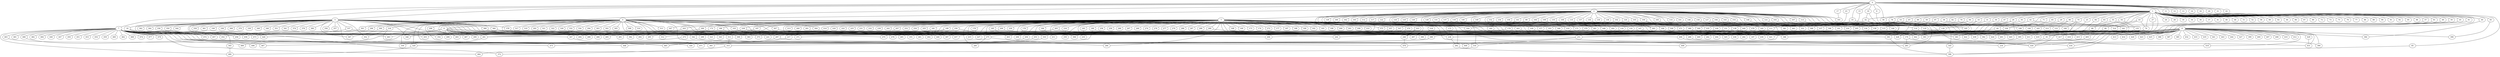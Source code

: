 
graph graphname {
    0 -- 1
0 -- 2
0 -- 3
0 -- 4
0 -- 5
0 -- 6
0 -- 7
0 -- 8
0 -- 9
0 -- 10
0 -- 11
0 -- 12
0 -- 13
0 -- 14
0 -- 15
0 -- 16
0 -- 17
0 -- 18
0 -- 19
0 -- 20
0 -- 21
0 -- 22
0 -- 23
0 -- 56
1 -- 24
1 -- 25
1 -- 26
1 -- 27
1 -- 28
1 -- 29
1 -- 30
1 -- 31
1 -- 32
1 -- 33
1 -- 34
1 -- 35
1 -- 36
1 -- 37
1 -- 38
1 -- 39
1 -- 40
1 -- 41
1 -- 42
1 -- 43
1 -- 44
1 -- 45
1 -- 46
1 -- 47
1 -- 48
1 -- 49
1 -- 50
1 -- 51
1 -- 52
1 -- 53
1 -- 54
1 -- 55
1 -- 56
1 -- 57
1 -- 58
1 -- 59
1 -- 60
1 -- 61
1 -- 62
1 -- 63
1 -- 64
1 -- 65
1 -- 66
1 -- 67
1 -- 68
1 -- 69
1 -- 70
1 -- 71
1 -- 72
1 -- 73
1 -- 74
1 -- 75
1 -- 76
1 -- 77
1 -- 78
1 -- 79
1 -- 80
1 -- 81
1 -- 82
1 -- 83
1 -- 84
1 -- 85
1 -- 86
1 -- 87
1 -- 88
1 -- 89
1 -- 90
1 -- 91
1 -- 92
1 -- 93
1 -- 94
1 -- 95
1 -- 96
1 -- 97
1 -- 98
2 -- 128
2 -- 130
2 -- 131
2 -- 132
2 -- 133
2 -- 134
2 -- 129
2 -- 136
2 -- 137
2 -- 138
2 -- 139
2 -- 140
2 -- 141
2 -- 142
2 -- 143
2 -- 144
2 -- 145
2 -- 146
2 -- 147
2 -- 148
2 -- 149
2 -- 150
2 -- 151
2 -- 152
2 -- 153
2 -- 154
2 -- 155
2 -- 156
2 -- 157
2 -- 158
2 -- 159
2 -- 160
2 -- 161
2 -- 162
2 -- 163
2 -- 164
2 -- 165
2 -- 166
2 -- 135
2 -- 99
2 -- 100
2 -- 101
2 -- 102
2 -- 103
2 -- 104
2 -- 105
2 -- 106
2 -- 107
2 -- 108
2 -- 109
2 -- 110
2 -- 111
2 -- 112
2 -- 113
2 -- 114
2 -- 115
2 -- 116
2 -- 117
2 -- 118
2 -- 119
2 -- 120
2 -- 121
2 -- 122
2 -- 123
2 -- 124
2 -- 125
2 -- 126
2 -- 127
2 -- 483
3 -- 167
3 -- 168
3 -- 169
3 -- 170
3 -- 171
3 -- 172
3 -- 173
3 -- 174
3 -- 175
3 -- 176
3 -- 177
3 -- 178
3 -- 179
3 -- 180
3 -- 181
3 -- 182
3 -- 183
3 -- 184
3 -- 185
3 -- 186
3 -- 187
3 -- 188
3 -- 189
3 -- 190
3 -- 191
3 -- 192
3 -- 193
3 -- 194
3 -- 195
3 -- 196
3 -- 197
3 -- 198
3 -- 199
3 -- 200
3 -- 201
3 -- 202
3 -- 203
3 -- 204
3 -- 205
3 -- 206
3 -- 207
3 -- 208
3 -- 209
3 -- 210
3 -- 211
3 -- 212
3 -- 213
3 -- 214
3 -- 215
3 -- 216
3 -- 217
3 -- 218
3 -- 219
3 -- 220
3 -- 221
3 -- 222
3 -- 223
3 -- 224
3 -- 225
3 -- 226
3 -- 227
3 -- 228
3 -- 229
3 -- 230
3 -- 231
3 -- 232
3 -- 233
3 -- 234
3 -- 235
3 -- 236
3 -- 237
3 -- 238
3 -- 239
3 -- 240
3 -- 241
3 -- 242
3 -- 243
3 -- 244
3 -- 245
3 -- 246
3 -- 247
3 -- 248
3 -- 249
3 -- 250
3 -- 251
3 -- 252
3 -- 253
3 -- 254
3 -- 255
3 -- 256
3 -- 257
3 -- 258
3 -- 259
3 -- 260
3 -- 261
3 -- 262
3 -- 263
3 -- 264
3 -- 265
3 -- 266
3 -- 267
3 -- 268
3 -- 269
3 -- 270
3 -- 271
3 -- 272
3 -- 273
3 -- 274
3 -- 275
3 -- 276
3 -- 277
3 -- 278
3 -- 279
3 -- 280
3 -- 281
3 -- 282
3 -- 283
3 -- 284
3 -- 285
3 -- 286
3 -- 287
3 -- 288
3 -- 289
3 -- 290
4 -- 291
4 -- 292
4 -- 293
4 -- 294
4 -- 295
4 -- 296
4 -- 297
4 -- 298
4 -- 299
4 -- 300
4 -- 301
4 -- 302
4 -- 303
4 -- 304
4 -- 305
4 -- 306
4 -- 307
4 -- 308
4 -- 309
4 -- 310
4 -- 311
4 -- 312
4 -- 313
4 -- 314
4 -- 315
4 -- 316
4 -- 317
4 -- 318
4 -- 319
4 -- 320
4 -- 321
4 -- 322
4 -- 323
4 -- 324
4 -- 325
4 -- 326
4 -- 327
4 -- 328
4 -- 329
4 -- 330
4 -- 331
4 -- 332
4 -- 333
4 -- 334
4 -- 335
4 -- 116
5 -- 336
5 -- 337
5 -- 338
5 -- 339
5 -- 340
5 -- 341
5 -- 342
5 -- 343
5 -- 344
5 -- 345
5 -- 346
5 -- 347
5 -- 348
5 -- 349
5 -- 350
5 -- 351
5 -- 352
5 -- 353
5 -- 354
5 -- 355
5 -- 356
5 -- 357
5 -- 358
5 -- 359
5 -- 360
5 -- 361
5 -- 362
5 -- 363
5 -- 364
5 -- 365
5 -- 366
5 -- 367
5 -- 368
5 -- 369
5 -- 370
5 -- 371
5 -- 372
5 -- 373
5 -- 374
5 -- 375
5 -- 376
5 -- 377
5 -- 378
5 -- 379
5 -- 380
5 -- 381
5 -- 382
5 -- 291
6 -- 384
6 -- 386
6 -- 387
6 -- 388
6 -- 389
6 -- 390
6 -- 385
6 -- 392
6 -- 393
6 -- 394
6 -- 395
6 -- 396
6 -- 397
6 -- 398
6 -- 399
6 -- 400
6 -- 401
6 -- 402
6 -- 403
6 -- 404
6 -- 405
6 -- 406
6 -- 407
6 -- 408
6 -- 409
6 -- 410
6 -- 411
6 -- 412
6 -- 413
6 -- 414
6 -- 415
6 -- 416
6 -- 417
6 -- 418
6 -- 419
6 -- 420
6 -- 421
6 -- 422
6 -- 423
6 -- 424
6 -- 425
6 -- 426
6 -- 391
6 -- 428
6 -- 429
6 -- 430
6 -- 431
6 -- 432
6 -- 433
6 -- 434
6 -- 435
6 -- 436
6 -- 437
6 -- 438
6 -- 439
6 -- 440
6 -- 441
6 -- 442
6 -- 443
6 -- 444
6 -- 445
6 -- 427
6 -- 383
6 -- 170
6 -- 35
7 -- 446
7 -- 447
7 -- 448
7 -- 449
7 -- 450
7 -- 451
7 -- 452
7 -- 453
7 -- 454
7 -- 455
7 -- 456
7 -- 457
7 -- 458
7 -- 459
7 -- 460
7 -- 461
7 -- 462
7 -- 463
7 -- 464
7 -- 465
7 -- 466
7 -- 467
7 -- 468
7 -- 469
7 -- 470
7 -- 471
7 -- 472
7 -- 473
7 -- 474
7 -- 475
7 -- 476
7 -- 477
7 -- 478
7 -- 479
7 -- 480
7 -- 481
7 -- 482
7 -- 483
7 -- 484
7 -- 485
7 -- 390
8 -- 486
8 -- 487
8 -- 488
8 -- 489
8 -- 490
8 -- 491
8 -- 492
8 -- 493
8 -- 494
8 -- 495
8 -- 496
8 -- 497
8 -- 498
8 -- 499
9 -- 195
10 -- 325
10 -- 235
15 -- 226
17 -- 161
18 -- 388
18 -- 472
18 -- 457
19 -- 32
19 -- 445
23 -- 326
25 -- 496
26 -- 411
26 -- 111
26 -- 275
27 -- 35
29 -- 106
31 -- 139
32 -- 215
32 -- 401
32 -- 138
33 -- 195
33 -- 115
35 -- 216
38 -- 371
38 -- 278
39 -- 470
40 -- 384
42 -- 237
42 -- 469
43 -- 74
43 -- 314
43 -- 291
44 -- 395
44 -- 478
45 -- 416
47 -- 397
49 -- 430
50 -- 417
53 -- 379
53 -- 381
54 -- 155
54 -- 212
55 -- 383
55 -- 245
57 -- 314
59 -- 368
61 -- 415
63 -- 68
65 -- 236
68 -- 497
70 -- 166
70 -- 485
71 -- 236
74 -- 167
78 -- 116
79 -- 224
80 -- 461
80 -- 442
81 -- 241
82 -- 191
83 -- 396
84 -- 251
85 -- 398
87 -- 151
89 -- 249
93 -- 206
94 -- 205
94 -- 134
96 -- 241
96 -- 199
96 -- 123
97 -- 196
99 -- 324
100 -- 142
100 -- 194
101 -- 271
102 -- 353
103 -- 238
104 -- 134
104 -- 240
105 -- 293
107 -- 283
108 -- 281
109 -- 422
109 -- 179
110 -- 248
111 -- 238
111 -- 217
113 -- 430
114 -- 428
114 -- 392
115 -- 439
115 -- 373
116 -- 491
118 -- 377
118 -- 327
119 -- 424
119 -- 393
120 -- 142
120 -- 346
120 -- 132
121 -- 144
127 -- 263
131 -- 316
132 -- 309
135 -- 171
136 -- 377
138 -- 306
138 -- 415
138 -- 455
139 -- 264
141 -- 375
143 -- 331
145 -- 398
146 -- 280
147 -- 492
147 -- 393
148 -- 158
150 -- 293
150 -- 249
151 -- 333
153 -- 331
155 -- 419
157 -- 202
158 -- 325
159 -- 263
164 -- 219
165 -- 476
170 -- 394
170 -- 283
172 -- 493
175 -- 238
176 -- 206
178 -- 227
178 -- 215
179 -- 311
179 -- 421
180 -- 315
180 -- 438
181 -- 494
182 -- 325
183 -- 233
184 -- 211
185 -- 403
186 -- 291
186 -- 221
189 -- 347
189 -- 470
196 -- 262
196 -- 246
197 -- 273
203 -- 348
204 -- 471
207 -- 323
209 -- 382
209 -- 238
213 -- 217
217 -- 320
218 -- 390
223 -- 246
223 -- 244
226 -- 469
228 -- 295
228 -- 312
228 -- 404
229 -- 442
230 -- 403
234 -- 250
236 -- 355
237 -- 363
238 -- 282
243 -- 428
246 -- 476
247 -- 473
249 -- 251
251 -- 316
253 -- 471
256 -- 486
256 -- 275
256 -- 437
257 -- 342
260 -- 371
261 -- 389
265 -- 299
265 -- 436
268 -- 431
270 -- 297
271 -- 421
272 -- 496
273 -- 329
275 -- 284
275 -- 467
275 -- 285
280 -- 442
282 -- 398
289 -- 391
289 -- 488
290 -- 309
290 -- 354
291 -- 330
292 -- 397
296 -- 458
297 -- 430
297 -- 465
298 -- 493
300 -- 367
301 -- 456
302 -- 495
304 -- 416
307 -- 383
311 -- 315
315 -- 372
316 -- 464
318 -- 465
318 -- 352
327 -- 343
328 -- 397
329 -- 480
333 -- 365
335 -- 437
337 -- 402
337 -- 452
342 -- 409
345 -- 480
347 -- 471
350 -- 426
358 -- 426
360 -- 406
366 -- 440
378 -- 417
379 -- 495
381 -- 388
389 -- 448
389 -- 475
391 -- 398
395 -- 449
405 -- 465
406 -- 434
417 -- 418
429 -- 431
463 -- 489
466 -- 498

}
